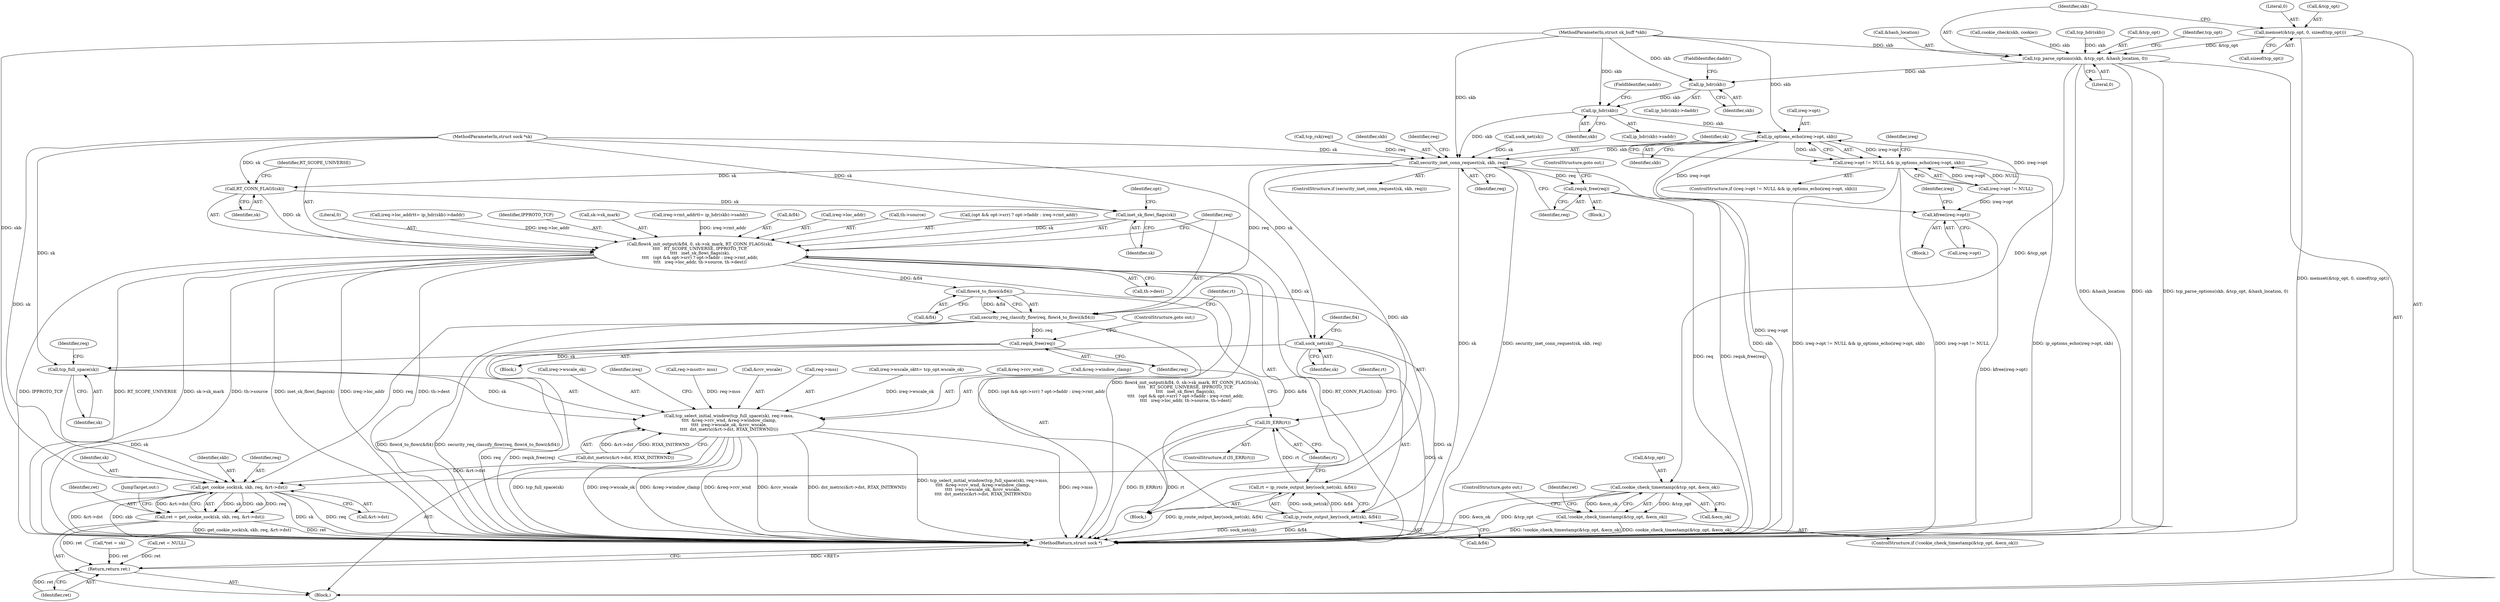 digraph "1_linux_f6d8bd051c391c1c0458a30b2a7abcd939329259_28@API" {
"1000176" [label="(Call,memset(&tcp_opt, 0, sizeof(tcp_opt)))"];
"1000182" [label="(Call,tcp_parse_options(skb, &tcp_opt, &hash_location, 0))"];
"1000191" [label="(Call,cookie_check_timestamp(&tcp_opt, &ecn_ok))"];
"1000190" [label="(Call,!cookie_check_timestamp(&tcp_opt, &ecn_ok))"];
"1000256" [label="(Call,ip_hdr(skb))"];
"1000264" [label="(Call,ip_hdr(skb))"];
"1000342" [label="(Call,ip_options_echo(ireq->opt, skb))"];
"1000336" [label="(Call,ireq->opt != NULL && ip_options_echo(ireq->opt, skb))"];
"1000348" [label="(Call,kfree(ireq->opt))"];
"1000358" [label="(Call,security_inet_conn_request(sk, skb, req))"];
"1000363" [label="(Call,reqsk_free(req))"];
"1000385" [label="(Call,RT_CONN_FLAGS(sk))"];
"1000378" [label="(Call,flowi4_init_output(&fl4, 0, sk->sk_mark, RT_CONN_FLAGS(sk),\n\t\t\t\t   RT_SCOPE_UNIVERSE, IPPROTO_TCP,\n\t\t\t\t   inet_sk_flowi_flags(sk),\n\t\t\t\t   (opt && opt->srr) ? opt->faddr : ireq->rmt_addr,\n\t\t\t\t   ireq->loc_addr, th->source, th->dest))"];
"1000414" [label="(Call,flowi4_to_flowi(&fl4))"];
"1000412" [label="(Call,security_req_classify_flow(req, flowi4_to_flowi(&fl4)))"];
"1000428" [label="(Call,reqsk_free(req))"];
"1000469" [label="(Call,get_cookie_sock(sk, skb, req, &rt->dst))"];
"1000467" [label="(Call,ret = get_cookie_sock(sk, skb, req, &rt->dst))"];
"1000478" [label="(Return,return ret;)"];
"1000419" [label="(Call,ip_route_output_key(sock_net(sk), &fl4))"];
"1000417" [label="(Call,rt = ip_route_output_key(sock_net(sk), &fl4))"];
"1000425" [label="(Call,IS_ERR(rt))"];
"1000389" [label="(Call,inet_sk_flowi_flags(sk))"];
"1000420" [label="(Call,sock_net(sk))"];
"1000438" [label="(Call,tcp_full_space(sk))"];
"1000437" [label="(Call,tcp_select_initial_window(tcp_full_space(sk), req->mss,\n\t\t\t\t  &req->rcv_wnd, &req->window_clamp,\n\t\t\t\t  ireq->wscale_ok, &rcv_wscale,\n\t\t\t\t  dst_metric(&rt->dst, RTAX_INITRWND)))"];
"1000441" [label="(Identifier,req)"];
"1000389" [label="(Call,inet_sk_flowi_flags(sk))"];
"1000264" [label="(Call,ip_hdr(skb))"];
"1000336" [label="(Call,ireq->opt != NULL && ip_options_echo(ireq->opt, skb))"];
"1000251" [label="(Call,ireq->loc_addr\t\t= ip_hdr(skb)->daddr)"];
"1000454" [label="(Call,&rcv_wscale)"];
"1000422" [label="(Call,&fl4)"];
"1000418" [label="(Identifier,rt)"];
"1000358" [label="(Call,security_inet_conn_request(sk, skb, req))"];
"1000263" [label="(Call,ip_hdr(skb)->saddr)"];
"1000427" [label="(Block,)"];
"1000134" [label="(Call,*ret = sk)"];
"1000390" [label="(Identifier,sk)"];
"1000346" [label="(Identifier,skb)"];
"1000469" [label="(Call,get_cookie_sock(sk, skb, req, &rt->dst))"];
"1000378" [label="(Call,flowi4_init_output(&fl4, 0, sk->sk_mark, RT_CONN_FLAGS(sk),\n\t\t\t\t   RT_SCOPE_UNIVERSE, IPPROTO_TCP,\n\t\t\t\t   inet_sk_flowi_flags(sk),\n\t\t\t\t   (opt && opt->srr) ? opt->faddr : ireq->rmt_addr,\n\t\t\t\t   ireq->loc_addr, th->source, th->dest))"];
"1000107" [label="(MethodParameterIn,struct sk_buff *skb)"];
"1000177" [label="(Call,&tcp_opt)"];
"1000342" [label="(Call,ip_options_echo(ireq->opt, skb))"];
"1000343" [label="(Call,ireq->opt)"];
"1000361" [label="(Identifier,req)"];
"1000257" [label="(Identifier,skb)"];
"1000179" [label="(Literal,0)"];
"1000357" [label="(ControlStructure,if (security_inet_conn_request(sk, skb, req)))"];
"1000388" [label="(Identifier,IPPROTO_TCP)"];
"1000193" [label="(Identifier,tcp_opt)"];
"1000381" [label="(Literal,0)"];
"1000387" [label="(Identifier,RT_SCOPE_UNIVERSE)"];
"1000477" [label="(JumpTarget,out:)"];
"1000368" [label="(Identifier,req)"];
"1000451" [label="(Call,ireq->wscale_ok)"];
"1000467" [label="(Call,ret = get_cookie_sock(sk, skb, req, &rt->dst))"];
"1000480" [label="(MethodReturn,struct sock *)"];
"1000173" [label="(Call,sock_net(sk))"];
"1000186" [label="(Call,&hash_location)"];
"1000176" [label="(Call,memset(&tcp_opt, 0, sizeof(tcp_opt)))"];
"1000471" [label="(Identifier,skb)"];
"1000382" [label="(Call,sk->sk_mark)"];
"1000354" [label="(Identifier,ireq)"];
"1000376" [label="(Block,)"];
"1000184" [label="(Call,&tcp_opt)"];
"1000472" [label="(Identifier,req)"];
"1000428" [label="(Call,reqsk_free(req))"];
"1000109" [label="(Block,)"];
"1000259" [label="(Call,ireq->rmt_addr\t\t= ip_hdr(skb)->saddr)"];
"1000197" [label="(Call,ret = NULL)"];
"1000194" [label="(Call,&ecn_ok)"];
"1000439" [label="(Identifier,sk)"];
"1000464" [label="(Identifier,ireq)"];
"1000335" [label="(ControlStructure,if (ireq->opt != NULL && ip_options_echo(ireq->opt, skb)))"];
"1000385" [label="(Call,RT_CONN_FLAGS(sk))"];
"1000255" [label="(Call,ip_hdr(skb)->daddr)"];
"1000350" [label="(Identifier,ireq)"];
"1000183" [label="(Identifier,skb)"];
"1000232" [label="(Call,req->mss\t\t= mss)"];
"1000440" [label="(Call,req->mss)"];
"1000426" [label="(Identifier,rt)"];
"1000473" [label="(Call,&rt->dst)"];
"1000468" [label="(Identifier,ret)"];
"1000286" [label="(Call,ireq->wscale_ok\t\t= tcp_opt.wscale_ok)"];
"1000412" [label="(Call,security_req_classify_flow(req, flowi4_to_flowi(&fl4)))"];
"1000423" [label="(Identifier,fl4)"];
"1000162" [label="(Call,cookie_check(skb, cookie))"];
"1000419" [label="(Call,ip_route_output_key(sock_net(sk), &fl4))"];
"1000266" [label="(FieldIdentifier,saddr)"];
"1000379" [label="(Call,&fl4)"];
"1000363" [label="(Call,reqsk_free(req))"];
"1000420" [label="(Call,sock_net(sk))"];
"1000434" [label="(Identifier,rt)"];
"1000122" [label="(Call,tcp_hdr(skb))"];
"1000189" [label="(ControlStructure,if (!cookie_check_timestamp(&tcp_opt, &ecn_ok)))"];
"1000414" [label="(Call,flowi4_to_flowi(&fl4))"];
"1000215" [label="(Call,tcp_rsk(req))"];
"1000470" [label="(Identifier,sk)"];
"1000456" [label="(Call,dst_metric(&rt->dst, RTAX_INITRWND))"];
"1000430" [label="(ControlStructure,goto out;)"];
"1000191" [label="(Call,cookie_check_timestamp(&tcp_opt, &ecn_ok))"];
"1000417" [label="(Call,rt = ip_route_output_key(sock_net(sk), &fl4))"];
"1000190" [label="(Call,!cookie_check_timestamp(&tcp_opt, &ecn_ok))"];
"1000425" [label="(Call,IS_ERR(rt))"];
"1000393" [label="(Identifier,opt)"];
"1000348" [label="(Call,kfree(ireq->opt))"];
"1000360" [label="(Identifier,skb)"];
"1000409" [label="(Call,th->dest)"];
"1000347" [label="(Block,)"];
"1000362" [label="(Block,)"];
"1000424" [label="(ControlStructure,if (IS_ERR(rt)))"];
"1000403" [label="(Call,ireq->loc_addr)"];
"1000443" [label="(Call,&req->rcv_wnd)"];
"1000406" [label="(Call,th->source)"];
"1000386" [label="(Identifier,sk)"];
"1000359" [label="(Identifier,sk)"];
"1000438" [label="(Call,tcp_full_space(sk))"];
"1000478" [label="(Return,return ret;)"];
"1000265" [label="(Identifier,skb)"];
"1000447" [label="(Call,&req->window_clamp)"];
"1000349" [label="(Call,ireq->opt)"];
"1000106" [label="(MethodParameterIn,struct sock *sk)"];
"1000479" [label="(Identifier,ret)"];
"1000437" [label="(Call,tcp_select_initial_window(tcp_full_space(sk), req->mss,\n\t\t\t\t  &req->rcv_wnd, &req->window_clamp,\n\t\t\t\t  ireq->wscale_ok, &rcv_wscale,\n\t\t\t\t  dst_metric(&rt->dst, RTAX_INITRWND)))"];
"1000258" [label="(FieldIdentifier,daddr)"];
"1000364" [label="(Identifier,req)"];
"1000180" [label="(Call,sizeof(tcp_opt))"];
"1000256" [label="(Call,ip_hdr(skb))"];
"1000413" [label="(Identifier,req)"];
"1000198" [label="(Identifier,ret)"];
"1000429" [label="(Identifier,req)"];
"1000391" [label="(Call,(opt && opt->srr) ? opt->faddr : ireq->rmt_addr)"];
"1000415" [label="(Call,&fl4)"];
"1000192" [label="(Call,&tcp_opt)"];
"1000188" [label="(Literal,0)"];
"1000196" [label="(ControlStructure,goto out;)"];
"1000421" [label="(Identifier,sk)"];
"1000365" [label="(ControlStructure,goto out;)"];
"1000182" [label="(Call,tcp_parse_options(skb, &tcp_opt, &hash_location, 0))"];
"1000337" [label="(Call,ireq->opt != NULL)"];
"1000176" -> "1000109"  [label="AST: "];
"1000176" -> "1000180"  [label="CFG: "];
"1000177" -> "1000176"  [label="AST: "];
"1000179" -> "1000176"  [label="AST: "];
"1000180" -> "1000176"  [label="AST: "];
"1000183" -> "1000176"  [label="CFG: "];
"1000176" -> "1000480"  [label="DDG: memset(&tcp_opt, 0, sizeof(tcp_opt))"];
"1000176" -> "1000182"  [label="DDG: &tcp_opt"];
"1000182" -> "1000109"  [label="AST: "];
"1000182" -> "1000188"  [label="CFG: "];
"1000183" -> "1000182"  [label="AST: "];
"1000184" -> "1000182"  [label="AST: "];
"1000186" -> "1000182"  [label="AST: "];
"1000188" -> "1000182"  [label="AST: "];
"1000193" -> "1000182"  [label="CFG: "];
"1000182" -> "1000480"  [label="DDG: tcp_parse_options(skb, &tcp_opt, &hash_location, 0)"];
"1000182" -> "1000480"  [label="DDG: &hash_location"];
"1000182" -> "1000480"  [label="DDG: skb"];
"1000122" -> "1000182"  [label="DDG: skb"];
"1000162" -> "1000182"  [label="DDG: skb"];
"1000107" -> "1000182"  [label="DDG: skb"];
"1000182" -> "1000191"  [label="DDG: &tcp_opt"];
"1000182" -> "1000256"  [label="DDG: skb"];
"1000191" -> "1000190"  [label="AST: "];
"1000191" -> "1000194"  [label="CFG: "];
"1000192" -> "1000191"  [label="AST: "];
"1000194" -> "1000191"  [label="AST: "];
"1000190" -> "1000191"  [label="CFG: "];
"1000191" -> "1000480"  [label="DDG: &ecn_ok"];
"1000191" -> "1000480"  [label="DDG: &tcp_opt"];
"1000191" -> "1000190"  [label="DDG: &tcp_opt"];
"1000191" -> "1000190"  [label="DDG: &ecn_ok"];
"1000190" -> "1000189"  [label="AST: "];
"1000196" -> "1000190"  [label="CFG: "];
"1000198" -> "1000190"  [label="CFG: "];
"1000190" -> "1000480"  [label="DDG: !cookie_check_timestamp(&tcp_opt, &ecn_ok)"];
"1000190" -> "1000480"  [label="DDG: cookie_check_timestamp(&tcp_opt, &ecn_ok)"];
"1000256" -> "1000255"  [label="AST: "];
"1000256" -> "1000257"  [label="CFG: "];
"1000257" -> "1000256"  [label="AST: "];
"1000258" -> "1000256"  [label="CFG: "];
"1000107" -> "1000256"  [label="DDG: skb"];
"1000256" -> "1000264"  [label="DDG: skb"];
"1000264" -> "1000263"  [label="AST: "];
"1000264" -> "1000265"  [label="CFG: "];
"1000265" -> "1000264"  [label="AST: "];
"1000266" -> "1000264"  [label="CFG: "];
"1000107" -> "1000264"  [label="DDG: skb"];
"1000264" -> "1000342"  [label="DDG: skb"];
"1000264" -> "1000358"  [label="DDG: skb"];
"1000342" -> "1000336"  [label="AST: "];
"1000342" -> "1000346"  [label="CFG: "];
"1000343" -> "1000342"  [label="AST: "];
"1000346" -> "1000342"  [label="AST: "];
"1000336" -> "1000342"  [label="CFG: "];
"1000342" -> "1000480"  [label="DDG: ireq->opt"];
"1000342" -> "1000336"  [label="DDG: ireq->opt"];
"1000342" -> "1000336"  [label="DDG: skb"];
"1000337" -> "1000342"  [label="DDG: ireq->opt"];
"1000107" -> "1000342"  [label="DDG: skb"];
"1000342" -> "1000348"  [label="DDG: ireq->opt"];
"1000342" -> "1000358"  [label="DDG: skb"];
"1000336" -> "1000335"  [label="AST: "];
"1000336" -> "1000337"  [label="CFG: "];
"1000337" -> "1000336"  [label="AST: "];
"1000350" -> "1000336"  [label="CFG: "];
"1000359" -> "1000336"  [label="CFG: "];
"1000336" -> "1000480"  [label="DDG: ireq->opt != NULL && ip_options_echo(ireq->opt, skb)"];
"1000336" -> "1000480"  [label="DDG: ip_options_echo(ireq->opt, skb)"];
"1000336" -> "1000480"  [label="DDG: ireq->opt != NULL"];
"1000337" -> "1000336"  [label="DDG: ireq->opt"];
"1000337" -> "1000336"  [label="DDG: NULL"];
"1000348" -> "1000347"  [label="AST: "];
"1000348" -> "1000349"  [label="CFG: "];
"1000349" -> "1000348"  [label="AST: "];
"1000354" -> "1000348"  [label="CFG: "];
"1000348" -> "1000480"  [label="DDG: kfree(ireq->opt)"];
"1000337" -> "1000348"  [label="DDG: ireq->opt"];
"1000358" -> "1000357"  [label="AST: "];
"1000358" -> "1000361"  [label="CFG: "];
"1000359" -> "1000358"  [label="AST: "];
"1000360" -> "1000358"  [label="AST: "];
"1000361" -> "1000358"  [label="AST: "];
"1000364" -> "1000358"  [label="CFG: "];
"1000368" -> "1000358"  [label="CFG: "];
"1000358" -> "1000480"  [label="DDG: security_inet_conn_request(sk, skb, req)"];
"1000358" -> "1000480"  [label="DDG: skb"];
"1000358" -> "1000480"  [label="DDG: sk"];
"1000173" -> "1000358"  [label="DDG: sk"];
"1000106" -> "1000358"  [label="DDG: sk"];
"1000107" -> "1000358"  [label="DDG: skb"];
"1000215" -> "1000358"  [label="DDG: req"];
"1000358" -> "1000363"  [label="DDG: req"];
"1000358" -> "1000385"  [label="DDG: sk"];
"1000358" -> "1000412"  [label="DDG: req"];
"1000358" -> "1000469"  [label="DDG: skb"];
"1000363" -> "1000362"  [label="AST: "];
"1000363" -> "1000364"  [label="CFG: "];
"1000364" -> "1000363"  [label="AST: "];
"1000365" -> "1000363"  [label="CFG: "];
"1000363" -> "1000480"  [label="DDG: req"];
"1000363" -> "1000480"  [label="DDG: reqsk_free(req)"];
"1000385" -> "1000378"  [label="AST: "];
"1000385" -> "1000386"  [label="CFG: "];
"1000386" -> "1000385"  [label="AST: "];
"1000387" -> "1000385"  [label="CFG: "];
"1000385" -> "1000378"  [label="DDG: sk"];
"1000106" -> "1000385"  [label="DDG: sk"];
"1000385" -> "1000389"  [label="DDG: sk"];
"1000378" -> "1000376"  [label="AST: "];
"1000378" -> "1000409"  [label="CFG: "];
"1000379" -> "1000378"  [label="AST: "];
"1000381" -> "1000378"  [label="AST: "];
"1000382" -> "1000378"  [label="AST: "];
"1000387" -> "1000378"  [label="AST: "];
"1000388" -> "1000378"  [label="AST: "];
"1000389" -> "1000378"  [label="AST: "];
"1000391" -> "1000378"  [label="AST: "];
"1000403" -> "1000378"  [label="AST: "];
"1000406" -> "1000378"  [label="AST: "];
"1000409" -> "1000378"  [label="AST: "];
"1000413" -> "1000378"  [label="CFG: "];
"1000378" -> "1000480"  [label="DDG: inet_sk_flowi_flags(sk)"];
"1000378" -> "1000480"  [label="DDG: th->dest"];
"1000378" -> "1000480"  [label="DDG: IPPROTO_TCP"];
"1000378" -> "1000480"  [label="DDG: ireq->loc_addr"];
"1000378" -> "1000480"  [label="DDG: RT_SCOPE_UNIVERSE"];
"1000378" -> "1000480"  [label="DDG: flowi4_init_output(&fl4, 0, sk->sk_mark, RT_CONN_FLAGS(sk),\n\t\t\t\t   RT_SCOPE_UNIVERSE, IPPROTO_TCP,\n\t\t\t\t   inet_sk_flowi_flags(sk),\n\t\t\t\t   (opt && opt->srr) ? opt->faddr : ireq->rmt_addr,\n\t\t\t\t   ireq->loc_addr, th->source, th->dest)"];
"1000378" -> "1000480"  [label="DDG: sk->sk_mark"];
"1000378" -> "1000480"  [label="DDG: th->source"];
"1000378" -> "1000480"  [label="DDG: (opt && opt->srr) ? opt->faddr : ireq->rmt_addr"];
"1000378" -> "1000480"  [label="DDG: RT_CONN_FLAGS(sk)"];
"1000389" -> "1000378"  [label="DDG: sk"];
"1000259" -> "1000378"  [label="DDG: ireq->rmt_addr"];
"1000251" -> "1000378"  [label="DDG: ireq->loc_addr"];
"1000378" -> "1000414"  [label="DDG: &fl4"];
"1000414" -> "1000412"  [label="AST: "];
"1000414" -> "1000415"  [label="CFG: "];
"1000415" -> "1000414"  [label="AST: "];
"1000412" -> "1000414"  [label="CFG: "];
"1000414" -> "1000412"  [label="DDG: &fl4"];
"1000414" -> "1000419"  [label="DDG: &fl4"];
"1000412" -> "1000376"  [label="AST: "];
"1000413" -> "1000412"  [label="AST: "];
"1000418" -> "1000412"  [label="CFG: "];
"1000412" -> "1000480"  [label="DDG: security_req_classify_flow(req, flowi4_to_flowi(&fl4))"];
"1000412" -> "1000480"  [label="DDG: flowi4_to_flowi(&fl4)"];
"1000412" -> "1000428"  [label="DDG: req"];
"1000412" -> "1000469"  [label="DDG: req"];
"1000428" -> "1000427"  [label="AST: "];
"1000428" -> "1000429"  [label="CFG: "];
"1000429" -> "1000428"  [label="AST: "];
"1000430" -> "1000428"  [label="CFG: "];
"1000428" -> "1000480"  [label="DDG: reqsk_free(req)"];
"1000428" -> "1000480"  [label="DDG: req"];
"1000469" -> "1000467"  [label="AST: "];
"1000469" -> "1000473"  [label="CFG: "];
"1000470" -> "1000469"  [label="AST: "];
"1000471" -> "1000469"  [label="AST: "];
"1000472" -> "1000469"  [label="AST: "];
"1000473" -> "1000469"  [label="AST: "];
"1000467" -> "1000469"  [label="CFG: "];
"1000469" -> "1000480"  [label="DDG: req"];
"1000469" -> "1000480"  [label="DDG: &rt->dst"];
"1000469" -> "1000480"  [label="DDG: skb"];
"1000469" -> "1000480"  [label="DDG: sk"];
"1000469" -> "1000467"  [label="DDG: sk"];
"1000469" -> "1000467"  [label="DDG: skb"];
"1000469" -> "1000467"  [label="DDG: req"];
"1000469" -> "1000467"  [label="DDG: &rt->dst"];
"1000438" -> "1000469"  [label="DDG: sk"];
"1000106" -> "1000469"  [label="DDG: sk"];
"1000107" -> "1000469"  [label="DDG: skb"];
"1000456" -> "1000469"  [label="DDG: &rt->dst"];
"1000467" -> "1000109"  [label="AST: "];
"1000468" -> "1000467"  [label="AST: "];
"1000477" -> "1000467"  [label="CFG: "];
"1000467" -> "1000480"  [label="DDG: ret"];
"1000467" -> "1000480"  [label="DDG: get_cookie_sock(sk, skb, req, &rt->dst)"];
"1000467" -> "1000478"  [label="DDG: ret"];
"1000478" -> "1000109"  [label="AST: "];
"1000478" -> "1000479"  [label="CFG: "];
"1000479" -> "1000478"  [label="AST: "];
"1000480" -> "1000478"  [label="CFG: "];
"1000478" -> "1000480"  [label="DDG: <RET>"];
"1000479" -> "1000478"  [label="DDG: ret"];
"1000134" -> "1000478"  [label="DDG: ret"];
"1000197" -> "1000478"  [label="DDG: ret"];
"1000419" -> "1000417"  [label="AST: "];
"1000419" -> "1000422"  [label="CFG: "];
"1000420" -> "1000419"  [label="AST: "];
"1000422" -> "1000419"  [label="AST: "];
"1000417" -> "1000419"  [label="CFG: "];
"1000419" -> "1000480"  [label="DDG: sock_net(sk)"];
"1000419" -> "1000480"  [label="DDG: &fl4"];
"1000419" -> "1000417"  [label="DDG: sock_net(sk)"];
"1000419" -> "1000417"  [label="DDG: &fl4"];
"1000420" -> "1000419"  [label="DDG: sk"];
"1000417" -> "1000376"  [label="AST: "];
"1000418" -> "1000417"  [label="AST: "];
"1000426" -> "1000417"  [label="CFG: "];
"1000417" -> "1000480"  [label="DDG: ip_route_output_key(sock_net(sk), &fl4)"];
"1000417" -> "1000425"  [label="DDG: rt"];
"1000425" -> "1000424"  [label="AST: "];
"1000425" -> "1000426"  [label="CFG: "];
"1000426" -> "1000425"  [label="AST: "];
"1000429" -> "1000425"  [label="CFG: "];
"1000434" -> "1000425"  [label="CFG: "];
"1000425" -> "1000480"  [label="DDG: rt"];
"1000425" -> "1000480"  [label="DDG: IS_ERR(rt)"];
"1000389" -> "1000390"  [label="CFG: "];
"1000390" -> "1000389"  [label="AST: "];
"1000393" -> "1000389"  [label="CFG: "];
"1000106" -> "1000389"  [label="DDG: sk"];
"1000389" -> "1000420"  [label="DDG: sk"];
"1000420" -> "1000421"  [label="CFG: "];
"1000421" -> "1000420"  [label="AST: "];
"1000423" -> "1000420"  [label="CFG: "];
"1000420" -> "1000480"  [label="DDG: sk"];
"1000106" -> "1000420"  [label="DDG: sk"];
"1000420" -> "1000438"  [label="DDG: sk"];
"1000438" -> "1000437"  [label="AST: "];
"1000438" -> "1000439"  [label="CFG: "];
"1000439" -> "1000438"  [label="AST: "];
"1000441" -> "1000438"  [label="CFG: "];
"1000438" -> "1000437"  [label="DDG: sk"];
"1000106" -> "1000438"  [label="DDG: sk"];
"1000437" -> "1000109"  [label="AST: "];
"1000437" -> "1000456"  [label="CFG: "];
"1000440" -> "1000437"  [label="AST: "];
"1000443" -> "1000437"  [label="AST: "];
"1000447" -> "1000437"  [label="AST: "];
"1000451" -> "1000437"  [label="AST: "];
"1000454" -> "1000437"  [label="AST: "];
"1000456" -> "1000437"  [label="AST: "];
"1000464" -> "1000437"  [label="CFG: "];
"1000437" -> "1000480"  [label="DDG: tcp_select_initial_window(tcp_full_space(sk), req->mss,\n\t\t\t\t  &req->rcv_wnd, &req->window_clamp,\n\t\t\t\t  ireq->wscale_ok, &rcv_wscale,\n\t\t\t\t  dst_metric(&rt->dst, RTAX_INITRWND))"];
"1000437" -> "1000480"  [label="DDG: &req->rcv_wnd"];
"1000437" -> "1000480"  [label="DDG: req->mss"];
"1000437" -> "1000480"  [label="DDG: tcp_full_space(sk)"];
"1000437" -> "1000480"  [label="DDG: &req->window_clamp"];
"1000437" -> "1000480"  [label="DDG: ireq->wscale_ok"];
"1000437" -> "1000480"  [label="DDG: &rcv_wscale"];
"1000437" -> "1000480"  [label="DDG: dst_metric(&rt->dst, RTAX_INITRWND)"];
"1000232" -> "1000437"  [label="DDG: req->mss"];
"1000286" -> "1000437"  [label="DDG: ireq->wscale_ok"];
"1000456" -> "1000437"  [label="DDG: &rt->dst"];
"1000456" -> "1000437"  [label="DDG: RTAX_INITRWND"];
}
